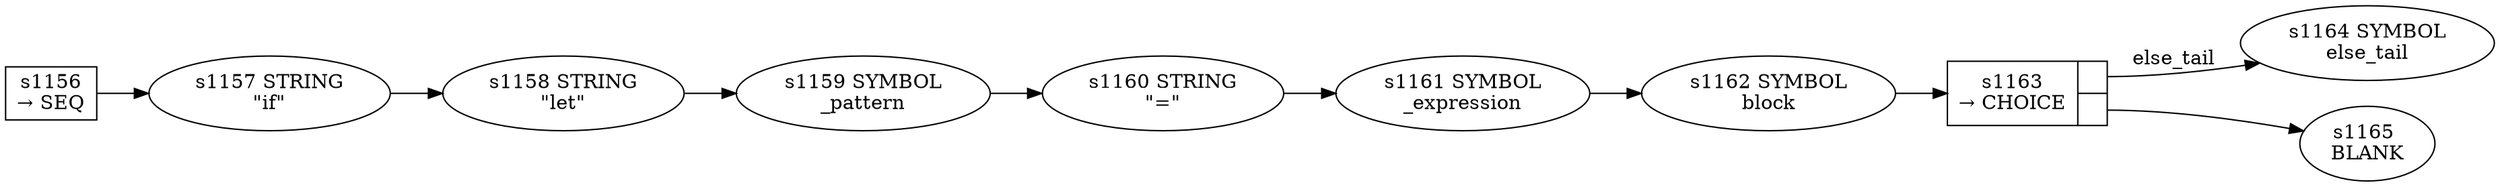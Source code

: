 
  digraph if_let_expression {
  
    rankdir=LR;
  
    s1156 [label="s1156\n&rarr; SEQ", shape=record, fixedsize=false, peripheries=1];
  s1157 [label="s1157 STRING\n\"if\""];
  s1156 -> s1157 [];
  s1158 [label="s1158 STRING\n\"let\""];
  s1157 -> s1158 [];
  s1159 [label="s1159 SYMBOL\n_pattern" href="rust-grammar.json._pattern.dot.svg"];
  s1158 -> s1159 [];
  s1160 [label="s1160 STRING\n\"=\""];
  s1159 -> s1160 [];
  s1161 [label="s1161 SYMBOL\n_expression" href="rust-grammar.json._expression.dot.svg"];
  s1160 -> s1161 [];
  s1162 [label="s1162 SYMBOL\nblock" href="rust-grammar.json.block.dot.svg"];
  s1161 -> s1162 [];
  s1163 [label="{s1163\n&rarr; CHOICE|{<p0>|<p1>}}", shape=record, fixedsize=false, peripheries=1];
  s1164 [label="s1164 SYMBOL\nelse_tail" href="rust-grammar.json.else_tail.dot.svg"];
  s1163:p0 -> s1164 [label="else_tail"];
  s1165 [label="s1165 \nBLANK"];
  s1163:p1 -> s1165 [label=""];
  s1162 -> s1163 [];
  
  }
  